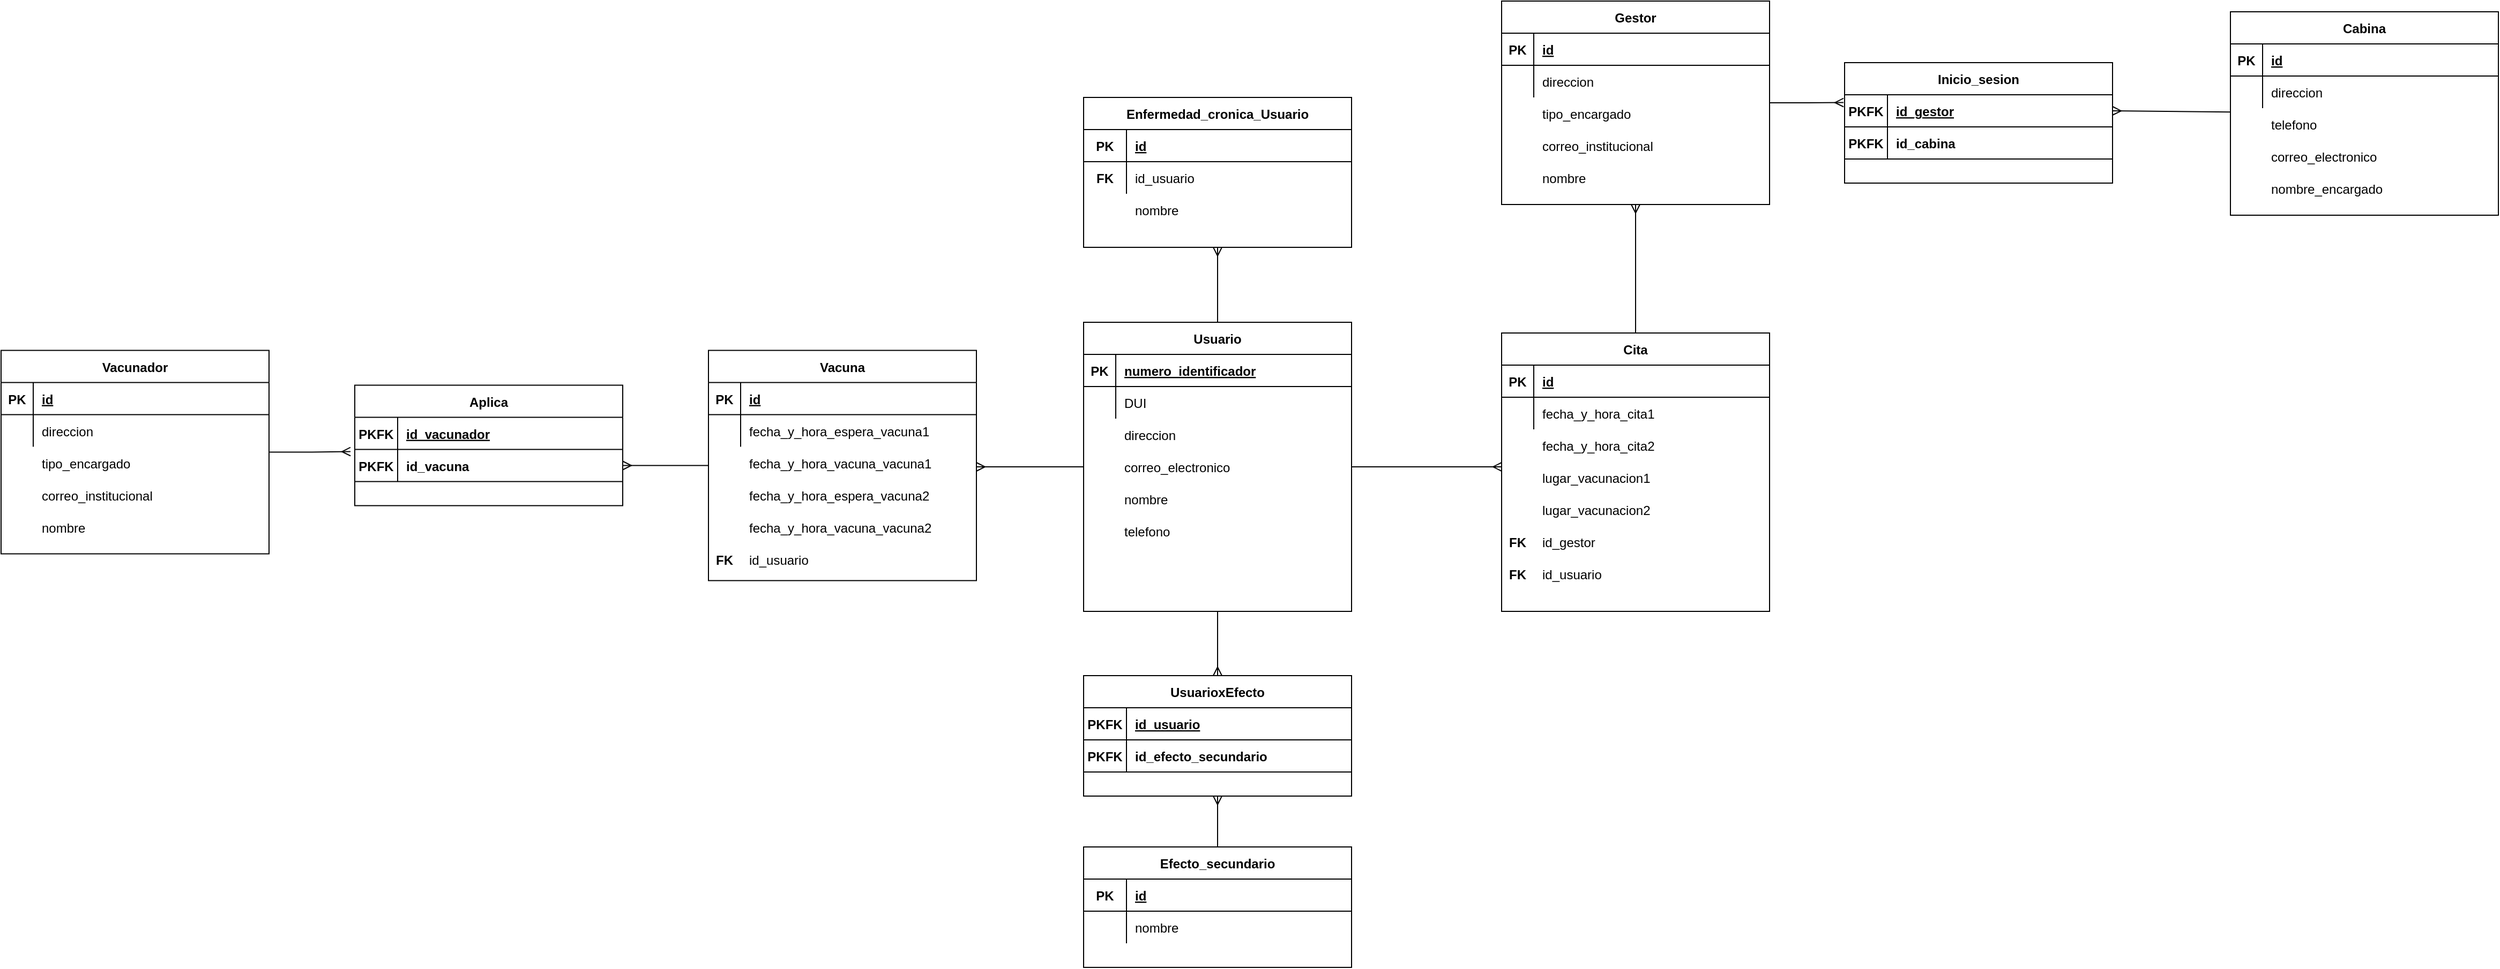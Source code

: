 <mxfile version="14.8.0" type="device"><diagram id="R2lEEEUBdFMjLlhIrx00" name="Page-1"><mxGraphModel dx="3122" dy="1866" grid="1" gridSize="10" guides="1" tooltips="1" connect="1" arrows="1" fold="1" page="1" pageScale="1" pageWidth="850" pageHeight="1100" math="0" shadow="0" extFonts="Permanent Marker^https://fonts.googleapis.com/css?family=Permanent+Marker"><root><mxCell id="0"/><mxCell id="1" parent="0"/><mxCell id="MA9Mu7SeojF8FFZjtJZD-80" style="edgeStyle=orthogonalEdgeStyle;rounded=0;orthogonalLoop=1;jettySize=auto;html=1;endArrow=ERmany;endFill=0;entryX=-0.004;entryY=0.242;entryDx=0;entryDy=0;entryPerimeter=0;" parent="1" source="C-vyLk0tnHw3VtMMgP7b-23" target="MA9Mu7SeojF8FFZjtJZD-70" edge="1"><mxGeometry relative="1" as="geometry"><mxPoint x="350" y="-15" as="targetPoint"/></mxGeometry></mxCell><mxCell id="C-vyLk0tnHw3VtMMgP7b-23" value="Gestor" style="shape=table;startSize=30;container=1;collapsible=1;childLayout=tableLayout;fixedRows=1;rowLines=0;fontStyle=1;align=center;resizeLast=1;" parent="1" vertex="1"><mxGeometry x="30" y="-110" width="250" height="190" as="geometry"/></mxCell><mxCell id="C-vyLk0tnHw3VtMMgP7b-24" value="" style="shape=partialRectangle;collapsible=0;dropTarget=0;pointerEvents=0;fillColor=none;points=[[0,0.5],[1,0.5]];portConstraint=eastwest;top=0;left=0;right=0;bottom=1;" parent="C-vyLk0tnHw3VtMMgP7b-23" vertex="1"><mxGeometry y="30" width="250" height="30" as="geometry"/></mxCell><mxCell id="C-vyLk0tnHw3VtMMgP7b-25" value="PK" style="shape=partialRectangle;overflow=hidden;connectable=0;fillColor=none;top=0;left=0;bottom=0;right=0;fontStyle=1;" parent="C-vyLk0tnHw3VtMMgP7b-24" vertex="1"><mxGeometry width="30" height="30" as="geometry"/></mxCell><mxCell id="C-vyLk0tnHw3VtMMgP7b-26" value="id" style="shape=partialRectangle;overflow=hidden;connectable=0;fillColor=none;top=0;left=0;bottom=0;right=0;align=left;spacingLeft=6;fontStyle=5;" parent="C-vyLk0tnHw3VtMMgP7b-24" vertex="1"><mxGeometry x="30" width="220" height="30" as="geometry"/></mxCell><mxCell id="C-vyLk0tnHw3VtMMgP7b-27" value="" style="shape=partialRectangle;collapsible=0;dropTarget=0;pointerEvents=0;fillColor=none;points=[[0,0.5],[1,0.5]];portConstraint=eastwest;top=0;left=0;right=0;bottom=0;" parent="C-vyLk0tnHw3VtMMgP7b-23" vertex="1"><mxGeometry y="60" width="250" height="30" as="geometry"/></mxCell><mxCell id="C-vyLk0tnHw3VtMMgP7b-28" value="" style="shape=partialRectangle;overflow=hidden;connectable=0;fillColor=none;top=0;left=0;bottom=0;right=0;" parent="C-vyLk0tnHw3VtMMgP7b-27" vertex="1"><mxGeometry width="30" height="30" as="geometry"/></mxCell><mxCell id="C-vyLk0tnHw3VtMMgP7b-29" value="direccion" style="shape=partialRectangle;overflow=hidden;connectable=0;fillColor=none;top=0;left=0;bottom=0;right=0;align=left;spacingLeft=6;" parent="C-vyLk0tnHw3VtMMgP7b-27" vertex="1"><mxGeometry x="30" width="220" height="30" as="geometry"/></mxCell><mxCell id="a09OMMPC70132mkgU2HK-1" value="tipo_encargado" style="shape=partialRectangle;overflow=hidden;connectable=0;fillColor=none;top=0;left=0;bottom=0;right=0;align=left;spacingLeft=6;" parent="1" vertex="1"><mxGeometry x="60" y="-20" width="220" height="30" as="geometry"/></mxCell><mxCell id="a09OMMPC70132mkgU2HK-2" value="correo_institucional" style="shape=partialRectangle;overflow=hidden;connectable=0;fillColor=none;top=0;left=0;bottom=0;right=0;align=left;spacingLeft=6;" parent="1" vertex="1"><mxGeometry x="60" y="10" width="220" height="30" as="geometry"/></mxCell><mxCell id="a09OMMPC70132mkgU2HK-3" value="nombre" style="shape=partialRectangle;overflow=hidden;connectable=0;fillColor=none;top=0;left=0;bottom=0;right=0;align=left;spacingLeft=6;" parent="1" vertex="1"><mxGeometry x="60" y="40" width="220" height="30" as="geometry"/></mxCell><mxCell id="MA9Mu7SeojF8FFZjtJZD-82" style="rounded=0;orthogonalLoop=1;jettySize=auto;html=1;entryX=1;entryY=0.5;entryDx=0;entryDy=0;endArrow=ERmany;endFill=0;" parent="1" source="a09OMMPC70132mkgU2HK-4" target="MA9Mu7SeojF8FFZjtJZD-70" edge="1"><mxGeometry relative="1" as="geometry"/></mxCell><mxCell id="a09OMMPC70132mkgU2HK-4" value="Cabina" style="shape=table;startSize=30;container=1;collapsible=1;childLayout=tableLayout;fixedRows=1;rowLines=0;fontStyle=1;align=center;resizeLast=1;" parent="1" vertex="1"><mxGeometry x="710" y="-100" width="250" height="190" as="geometry"/></mxCell><mxCell id="a09OMMPC70132mkgU2HK-5" value="" style="shape=partialRectangle;collapsible=0;dropTarget=0;pointerEvents=0;fillColor=none;points=[[0,0.5],[1,0.5]];portConstraint=eastwest;top=0;left=0;right=0;bottom=1;" parent="a09OMMPC70132mkgU2HK-4" vertex="1"><mxGeometry y="30" width="250" height="30" as="geometry"/></mxCell><mxCell id="a09OMMPC70132mkgU2HK-6" value="PK" style="shape=partialRectangle;overflow=hidden;connectable=0;fillColor=none;top=0;left=0;bottom=0;right=0;fontStyle=1;" parent="a09OMMPC70132mkgU2HK-5" vertex="1"><mxGeometry width="30" height="30" as="geometry"/></mxCell><mxCell id="a09OMMPC70132mkgU2HK-7" value="id" style="shape=partialRectangle;overflow=hidden;connectable=0;fillColor=none;top=0;left=0;bottom=0;right=0;align=left;spacingLeft=6;fontStyle=5;" parent="a09OMMPC70132mkgU2HK-5" vertex="1"><mxGeometry x="30" width="220" height="30" as="geometry"/></mxCell><mxCell id="a09OMMPC70132mkgU2HK-8" value="" style="shape=partialRectangle;collapsible=0;dropTarget=0;pointerEvents=0;fillColor=none;points=[[0,0.5],[1,0.5]];portConstraint=eastwest;top=0;left=0;right=0;bottom=0;" parent="a09OMMPC70132mkgU2HK-4" vertex="1"><mxGeometry y="60" width="250" height="30" as="geometry"/></mxCell><mxCell id="a09OMMPC70132mkgU2HK-9" value="" style="shape=partialRectangle;overflow=hidden;connectable=0;fillColor=none;top=0;left=0;bottom=0;right=0;" parent="a09OMMPC70132mkgU2HK-8" vertex="1"><mxGeometry width="30" height="30" as="geometry"/></mxCell><mxCell id="a09OMMPC70132mkgU2HK-10" value="direccion" style="shape=partialRectangle;overflow=hidden;connectable=0;fillColor=none;top=0;left=0;bottom=0;right=0;align=left;spacingLeft=6;" parent="a09OMMPC70132mkgU2HK-8" vertex="1"><mxGeometry x="30" width="220" height="30" as="geometry"/></mxCell><mxCell id="a09OMMPC70132mkgU2HK-11" value="telefono" style="shape=partialRectangle;overflow=hidden;connectable=0;fillColor=none;top=0;left=0;bottom=0;right=0;align=left;spacingLeft=6;" parent="1" vertex="1"><mxGeometry x="740" y="-10" width="220" height="30" as="geometry"/></mxCell><mxCell id="a09OMMPC70132mkgU2HK-12" value="correo_electronico" style="shape=partialRectangle;overflow=hidden;connectable=0;fillColor=none;top=0;left=0;bottom=0;right=0;align=left;spacingLeft=6;" parent="1" vertex="1"><mxGeometry x="740" y="20" width="220" height="30" as="geometry"/></mxCell><mxCell id="a09OMMPC70132mkgU2HK-13" value="nombre_encargado" style="shape=partialRectangle;overflow=hidden;connectable=0;fillColor=none;top=0;left=0;bottom=0;right=0;align=left;spacingLeft=6;" parent="1" vertex="1"><mxGeometry x="740" y="50" width="220" height="30" as="geometry"/></mxCell><mxCell id="MA9Mu7SeojF8FFZjtJZD-14" style="edgeStyle=orthogonalEdgeStyle;rounded=0;orthogonalLoop=1;jettySize=auto;html=1;entryX=0.5;entryY=1;entryDx=0;entryDy=0;endArrow=ERmany;endFill=0;" parent="1" source="a09OMMPC70132mkgU2HK-25" target="C-vyLk0tnHw3VtMMgP7b-23" edge="1"><mxGeometry relative="1" as="geometry"/></mxCell><mxCell id="a09OMMPC70132mkgU2HK-25" value="Cita" style="shape=table;startSize=30;container=1;collapsible=1;childLayout=tableLayout;fixedRows=1;rowLines=0;fontStyle=1;align=center;resizeLast=1;" parent="1" vertex="1"><mxGeometry x="30" y="200" width="250" height="260" as="geometry"/></mxCell><mxCell id="a09OMMPC70132mkgU2HK-26" value="" style="shape=partialRectangle;collapsible=0;dropTarget=0;pointerEvents=0;fillColor=none;points=[[0,0.5],[1,0.5]];portConstraint=eastwest;top=0;left=0;right=0;bottom=1;" parent="a09OMMPC70132mkgU2HK-25" vertex="1"><mxGeometry y="30" width="250" height="30" as="geometry"/></mxCell><mxCell id="a09OMMPC70132mkgU2HK-27" value="PK" style="shape=partialRectangle;overflow=hidden;connectable=0;fillColor=none;top=0;left=0;bottom=0;right=0;fontStyle=1;" parent="a09OMMPC70132mkgU2HK-26" vertex="1"><mxGeometry width="30" height="30" as="geometry"/></mxCell><mxCell id="a09OMMPC70132mkgU2HK-28" value="id" style="shape=partialRectangle;overflow=hidden;connectable=0;fillColor=none;top=0;left=0;bottom=0;right=0;align=left;spacingLeft=6;fontStyle=5;" parent="a09OMMPC70132mkgU2HK-26" vertex="1"><mxGeometry x="30" width="220" height="30" as="geometry"/></mxCell><mxCell id="a09OMMPC70132mkgU2HK-29" value="" style="shape=partialRectangle;collapsible=0;dropTarget=0;pointerEvents=0;fillColor=none;points=[[0,0.5],[1,0.5]];portConstraint=eastwest;top=0;left=0;right=0;bottom=0;" parent="a09OMMPC70132mkgU2HK-25" vertex="1"><mxGeometry y="60" width="250" height="30" as="geometry"/></mxCell><mxCell id="a09OMMPC70132mkgU2HK-30" value="" style="shape=partialRectangle;overflow=hidden;connectable=0;fillColor=none;top=0;left=0;bottom=0;right=0;" parent="a09OMMPC70132mkgU2HK-29" vertex="1"><mxGeometry width="30" height="30" as="geometry"/></mxCell><mxCell id="a09OMMPC70132mkgU2HK-31" value="fecha_y_hora_cita1" style="shape=partialRectangle;overflow=hidden;connectable=0;fillColor=none;top=0;left=0;bottom=0;right=0;align=left;spacingLeft=6;" parent="a09OMMPC70132mkgU2HK-29" vertex="1"><mxGeometry x="30" width="220" height="30" as="geometry"/></mxCell><mxCell id="a09OMMPC70132mkgU2HK-33" value="lugar_vacunacion1" style="shape=partialRectangle;overflow=hidden;connectable=0;fillColor=none;top=0;left=0;bottom=0;right=0;align=left;spacingLeft=6;" parent="1" vertex="1"><mxGeometry x="60" y="320" width="220" height="30" as="geometry"/></mxCell><mxCell id="MA9Mu7SeojF8FFZjtJZD-16" style="edgeStyle=orthogonalEdgeStyle;rounded=0;orthogonalLoop=1;jettySize=auto;html=1;endArrow=ERmany;endFill=0;" parent="1" source="a09OMMPC70132mkgU2HK-72" edge="1"><mxGeometry relative="1" as="geometry"><mxPoint x="30" y="325" as="targetPoint"/></mxGeometry></mxCell><mxCell id="MA9Mu7SeojF8FFZjtJZD-22" style="edgeStyle=orthogonalEdgeStyle;rounded=0;orthogonalLoop=1;jettySize=auto;html=1;endArrow=ERmany;endFill=0;" parent="1" source="a09OMMPC70132mkgU2HK-72" edge="1"><mxGeometry relative="1" as="geometry"><mxPoint x="-460" y="325" as="targetPoint"/></mxGeometry></mxCell><mxCell id="MA9Mu7SeojF8FFZjtJZD-67" style="edgeStyle=orthogonalEdgeStyle;rounded=0;orthogonalLoop=1;jettySize=auto;html=1;endArrow=ERmany;endFill=0;" parent="1" source="a09OMMPC70132mkgU2HK-72" target="MA9Mu7SeojF8FFZjtJZD-58" edge="1"><mxGeometry relative="1" as="geometry"/></mxCell><mxCell id="BSdgqi6VflAfkb0bCD_H-12" style="edgeStyle=orthogonalEdgeStyle;rounded=0;orthogonalLoop=1;jettySize=auto;html=1;entryX=0.5;entryY=1;entryDx=0;entryDy=0;endArrow=ERmany;endFill=0;" edge="1" parent="1" source="a09OMMPC70132mkgU2HK-72" target="BSdgqi6VflAfkb0bCD_H-1"><mxGeometry relative="1" as="geometry"/></mxCell><mxCell id="a09OMMPC70132mkgU2HK-72" value="Usuario" style="shape=table;startSize=30;container=1;collapsible=1;childLayout=tableLayout;fixedRows=1;rowLines=0;fontStyle=1;align=center;resizeLast=1;" parent="1" vertex="1"><mxGeometry x="-360" y="190" width="250" height="270" as="geometry"/></mxCell><mxCell id="a09OMMPC70132mkgU2HK-73" value="" style="shape=partialRectangle;collapsible=0;dropTarget=0;pointerEvents=0;fillColor=none;points=[[0,0.5],[1,0.5]];portConstraint=eastwest;top=0;left=0;right=0;bottom=1;" parent="a09OMMPC70132mkgU2HK-72" vertex="1"><mxGeometry y="30" width="250" height="30" as="geometry"/></mxCell><mxCell id="a09OMMPC70132mkgU2HK-74" value="PK" style="shape=partialRectangle;overflow=hidden;connectable=0;fillColor=none;top=0;left=0;bottom=0;right=0;fontStyle=1;" parent="a09OMMPC70132mkgU2HK-73" vertex="1"><mxGeometry width="30" height="30" as="geometry"/></mxCell><mxCell id="a09OMMPC70132mkgU2HK-75" value="numero_identificador" style="shape=partialRectangle;overflow=hidden;connectable=0;fillColor=none;top=0;left=0;bottom=0;right=0;align=left;spacingLeft=6;fontStyle=5;" parent="a09OMMPC70132mkgU2HK-73" vertex="1"><mxGeometry x="30" width="220" height="30" as="geometry"/></mxCell><mxCell id="a09OMMPC70132mkgU2HK-76" value="" style="shape=partialRectangle;collapsible=0;dropTarget=0;pointerEvents=0;fillColor=none;points=[[0,0.5],[1,0.5]];portConstraint=eastwest;top=0;left=0;right=0;bottom=0;" parent="a09OMMPC70132mkgU2HK-72" vertex="1"><mxGeometry y="60" width="250" height="30" as="geometry"/></mxCell><mxCell id="a09OMMPC70132mkgU2HK-77" value="" style="shape=partialRectangle;overflow=hidden;connectable=0;fillColor=none;top=0;left=0;bottom=0;right=0;" parent="a09OMMPC70132mkgU2HK-76" vertex="1"><mxGeometry width="30" height="30" as="geometry"/></mxCell><mxCell id="a09OMMPC70132mkgU2HK-78" value="DUI" style="shape=partialRectangle;overflow=hidden;connectable=0;fillColor=none;top=0;left=0;bottom=0;right=0;align=left;spacingLeft=6;" parent="a09OMMPC70132mkgU2HK-76" vertex="1"><mxGeometry x="30" width="220" height="30" as="geometry"/></mxCell><mxCell id="a09OMMPC70132mkgU2HK-79" value="direccion" style="shape=partialRectangle;overflow=hidden;connectable=0;fillColor=none;top=0;left=0;bottom=0;right=0;align=left;spacingLeft=6;" parent="1" vertex="1"><mxGeometry x="-330" y="280" width="220" height="30" as="geometry"/></mxCell><mxCell id="a09OMMPC70132mkgU2HK-80" value="correo_electronico" style="shape=partialRectangle;overflow=hidden;connectable=0;fillColor=none;top=0;left=0;bottom=0;right=0;align=left;spacingLeft=6;" parent="1" vertex="1"><mxGeometry x="-330" y="310" width="220" height="30" as="geometry"/></mxCell><mxCell id="a09OMMPC70132mkgU2HK-81" value="nombre" style="shape=partialRectangle;overflow=hidden;connectable=0;fillColor=none;top=0;left=0;bottom=0;right=0;align=left;spacingLeft=6;" parent="1" vertex="1"><mxGeometry x="-330" y="340" width="220" height="30" as="geometry"/></mxCell><mxCell id="a09OMMPC70132mkgU2HK-82" value="telefono" style="shape=partialRectangle;overflow=hidden;connectable=0;fillColor=none;top=0;left=0;bottom=0;right=0;align=left;spacingLeft=6;" parent="1" vertex="1"><mxGeometry x="-330" y="370" width="220" height="30" as="geometry"/></mxCell><mxCell id="MA9Mu7SeojF8FFZjtJZD-38" style="edgeStyle=orthogonalEdgeStyle;rounded=0;orthogonalLoop=1;jettySize=auto;html=1;entryX=1;entryY=0.5;entryDx=0;entryDy=0;endArrow=ERmany;endFill=0;" parent="1" source="a09OMMPC70132mkgU2HK-92" target="MA9Mu7SeojF8FFZjtJZD-33" edge="1"><mxGeometry relative="1" as="geometry"/></mxCell><mxCell id="a09OMMPC70132mkgU2HK-92" value="Vacuna" style="shape=table;startSize=30;container=1;collapsible=1;childLayout=tableLayout;fixedRows=1;rowLines=0;fontStyle=1;align=center;resizeLast=1;" parent="1" vertex="1"><mxGeometry x="-710" y="216.25" width="250" height="215" as="geometry"/></mxCell><mxCell id="a09OMMPC70132mkgU2HK-93" value="" style="shape=partialRectangle;collapsible=0;dropTarget=0;pointerEvents=0;fillColor=none;points=[[0,0.5],[1,0.5]];portConstraint=eastwest;top=0;left=0;right=0;bottom=1;" parent="a09OMMPC70132mkgU2HK-92" vertex="1"><mxGeometry y="30" width="250" height="30" as="geometry"/></mxCell><mxCell id="a09OMMPC70132mkgU2HK-94" value="PK" style="shape=partialRectangle;overflow=hidden;connectable=0;fillColor=none;top=0;left=0;bottom=0;right=0;fontStyle=1;" parent="a09OMMPC70132mkgU2HK-93" vertex="1"><mxGeometry width="30" height="30" as="geometry"/></mxCell><mxCell id="a09OMMPC70132mkgU2HK-95" value="id" style="shape=partialRectangle;overflow=hidden;connectable=0;fillColor=none;top=0;left=0;bottom=0;right=0;align=left;spacingLeft=6;fontStyle=5;" parent="a09OMMPC70132mkgU2HK-93" vertex="1"><mxGeometry x="30" width="220" height="30" as="geometry"/></mxCell><mxCell id="a09OMMPC70132mkgU2HK-96" value="" style="shape=partialRectangle;collapsible=0;dropTarget=0;pointerEvents=0;fillColor=none;points=[[0,0.5],[1,0.5]];portConstraint=eastwest;top=0;left=0;right=0;bottom=0;" parent="a09OMMPC70132mkgU2HK-92" vertex="1"><mxGeometry y="60" width="250" height="30" as="geometry"/></mxCell><mxCell id="a09OMMPC70132mkgU2HK-97" value="" style="shape=partialRectangle;overflow=hidden;connectable=0;fillColor=none;top=0;left=0;bottom=0;right=0;" parent="a09OMMPC70132mkgU2HK-96" vertex="1"><mxGeometry width="30" height="30" as="geometry"/></mxCell><mxCell id="a09OMMPC70132mkgU2HK-98" value="fecha_y_hora_espera_vacuna1" style="shape=partialRectangle;overflow=hidden;connectable=0;fillColor=none;top=0;left=0;bottom=0;right=0;align=left;spacingLeft=6;" parent="a09OMMPC70132mkgU2HK-96" vertex="1"><mxGeometry x="30" width="220" height="30" as="geometry"/></mxCell><mxCell id="a09OMMPC70132mkgU2HK-100" value="fecha_y_hora_vacuna_vacuna1" style="shape=partialRectangle;overflow=hidden;connectable=0;fillColor=none;top=0;left=0;bottom=0;right=0;align=left;spacingLeft=6;" parent="1" vertex="1"><mxGeometry x="-680" y="306.25" width="220" height="30" as="geometry"/></mxCell><mxCell id="MA9Mu7SeojF8FFZjtJZD-37" style="edgeStyle=orthogonalEdgeStyle;rounded=0;orthogonalLoop=1;jettySize=auto;html=1;entryX=-0.016;entryY=1.067;entryDx=0;entryDy=0;entryPerimeter=0;endArrow=ERmany;endFill=0;" parent="1" source="a09OMMPC70132mkgU2HK-101" target="MA9Mu7SeojF8FFZjtJZD-24" edge="1"><mxGeometry relative="1" as="geometry"/></mxCell><mxCell id="a09OMMPC70132mkgU2HK-101" value="Vacunador" style="shape=table;startSize=30;container=1;collapsible=1;childLayout=tableLayout;fixedRows=1;rowLines=0;fontStyle=1;align=center;resizeLast=1;" parent="1" vertex="1"><mxGeometry x="-1370" y="216.25" width="250" height="190" as="geometry"/></mxCell><mxCell id="a09OMMPC70132mkgU2HK-102" value="" style="shape=partialRectangle;collapsible=0;dropTarget=0;pointerEvents=0;fillColor=none;points=[[0,0.5],[1,0.5]];portConstraint=eastwest;top=0;left=0;right=0;bottom=1;" parent="a09OMMPC70132mkgU2HK-101" vertex="1"><mxGeometry y="30" width="250" height="30" as="geometry"/></mxCell><mxCell id="a09OMMPC70132mkgU2HK-103" value="PK" style="shape=partialRectangle;overflow=hidden;connectable=0;fillColor=none;top=0;left=0;bottom=0;right=0;fontStyle=1;" parent="a09OMMPC70132mkgU2HK-102" vertex="1"><mxGeometry width="30" height="30" as="geometry"/></mxCell><mxCell id="a09OMMPC70132mkgU2HK-104" value="id" style="shape=partialRectangle;overflow=hidden;connectable=0;fillColor=none;top=0;left=0;bottom=0;right=0;align=left;spacingLeft=6;fontStyle=5;" parent="a09OMMPC70132mkgU2HK-102" vertex="1"><mxGeometry x="30" width="220" height="30" as="geometry"/></mxCell><mxCell id="a09OMMPC70132mkgU2HK-105" value="" style="shape=partialRectangle;collapsible=0;dropTarget=0;pointerEvents=0;fillColor=none;points=[[0,0.5],[1,0.5]];portConstraint=eastwest;top=0;left=0;right=0;bottom=0;" parent="a09OMMPC70132mkgU2HK-101" vertex="1"><mxGeometry y="60" width="250" height="30" as="geometry"/></mxCell><mxCell id="a09OMMPC70132mkgU2HK-106" value="" style="shape=partialRectangle;overflow=hidden;connectable=0;fillColor=none;top=0;left=0;bottom=0;right=0;" parent="a09OMMPC70132mkgU2HK-105" vertex="1"><mxGeometry width="30" height="30" as="geometry"/></mxCell><mxCell id="a09OMMPC70132mkgU2HK-107" value="direccion" style="shape=partialRectangle;overflow=hidden;connectable=0;fillColor=none;top=0;left=0;bottom=0;right=0;align=left;spacingLeft=6;" parent="a09OMMPC70132mkgU2HK-105" vertex="1"><mxGeometry x="30" width="220" height="30" as="geometry"/></mxCell><mxCell id="a09OMMPC70132mkgU2HK-108" value="tipo_encargado" style="shape=partialRectangle;overflow=hidden;connectable=0;fillColor=none;top=0;left=0;bottom=0;right=0;align=left;spacingLeft=6;" parent="1" vertex="1"><mxGeometry x="-1340" y="306.25" width="220" height="30" as="geometry"/></mxCell><mxCell id="a09OMMPC70132mkgU2HK-109" value="correo_institucional" style="shape=partialRectangle;overflow=hidden;connectable=0;fillColor=none;top=0;left=0;bottom=0;right=0;align=left;spacingLeft=6;" parent="1" vertex="1"><mxGeometry x="-1340" y="336.25" width="220" height="30" as="geometry"/></mxCell><mxCell id="a09OMMPC70132mkgU2HK-110" value="nombre" style="shape=partialRectangle;overflow=hidden;connectable=0;fillColor=none;top=0;left=0;bottom=0;right=0;align=left;spacingLeft=6;" parent="1" vertex="1"><mxGeometry x="-1340" y="366.25" width="220" height="30" as="geometry"/></mxCell><mxCell id="a09OMMPC70132mkgU2HK-152" value="FK" style="shape=partialRectangle;overflow=hidden;connectable=0;fillColor=none;top=0;left=0;bottom=0;right=0;fontStyle=1;" parent="1" vertex="1"><mxGeometry x="30" y="380" width="30" height="30" as="geometry"/></mxCell><mxCell id="MA9Mu7SeojF8FFZjtJZD-11" value="fecha_y_hora_cita2" style="shape=partialRectangle;overflow=hidden;connectable=0;fillColor=none;top=0;left=0;bottom=0;right=0;align=left;spacingLeft=6;" parent="1" vertex="1"><mxGeometry x="60" y="290" width="220" height="30" as="geometry"/></mxCell><mxCell id="MA9Mu7SeojF8FFZjtJZD-12" value="lugar_vacunacion2" style="shape=partialRectangle;overflow=hidden;connectable=0;fillColor=none;top=0;left=0;bottom=0;right=0;align=left;spacingLeft=6;" parent="1" vertex="1"><mxGeometry x="60" y="350" width="220" height="30" as="geometry"/></mxCell><mxCell id="MA9Mu7SeojF8FFZjtJZD-13" value="id_gestor" style="shape=partialRectangle;overflow=hidden;connectable=0;fillColor=none;top=0;left=0;bottom=0;right=0;align=left;spacingLeft=6;" parent="1" vertex="1"><mxGeometry x="60" y="380" width="220" height="30" as="geometry"/></mxCell><mxCell id="MA9Mu7SeojF8FFZjtJZD-15" value="id_usuario" style="shape=partialRectangle;overflow=hidden;connectable=0;fillColor=none;top=0;left=0;bottom=0;right=0;align=left;spacingLeft=6;" parent="1" vertex="1"><mxGeometry x="60" y="410" width="220" height="30" as="geometry"/></mxCell><mxCell id="MA9Mu7SeojF8FFZjtJZD-17" value="fecha_y_hora_espera_vacuna2" style="shape=partialRectangle;overflow=hidden;connectable=0;fillColor=none;top=0;left=0;bottom=0;right=0;align=left;spacingLeft=6;" parent="1" vertex="1"><mxGeometry x="-680" y="336.25" width="220" height="30" as="geometry"/></mxCell><mxCell id="MA9Mu7SeojF8FFZjtJZD-18" value="fecha_y_hora_vacuna_vacuna2" style="shape=partialRectangle;overflow=hidden;connectable=0;fillColor=none;top=0;left=0;bottom=0;right=0;align=left;spacingLeft=6;" parent="1" vertex="1"><mxGeometry x="-680" y="366.25" width="220" height="30" as="geometry"/></mxCell><mxCell id="MA9Mu7SeojF8FFZjtJZD-19" value="FK" style="shape=partialRectangle;overflow=hidden;connectable=0;fillColor=none;top=0;left=0;bottom=0;right=0;fontStyle=1;" parent="1" vertex="1"><mxGeometry x="30" y="410" width="30" height="30" as="geometry"/></mxCell><mxCell id="MA9Mu7SeojF8FFZjtJZD-20" value="id_usuario" style="shape=partialRectangle;overflow=hidden;connectable=0;fillColor=none;top=0;left=0;bottom=0;right=0;align=left;spacingLeft=6;" parent="1" vertex="1"><mxGeometry x="-680" y="396.25" width="220" height="30" as="geometry"/></mxCell><mxCell id="MA9Mu7SeojF8FFZjtJZD-21" value="FK" style="shape=partialRectangle;overflow=hidden;connectable=0;fillColor=none;top=0;left=0;bottom=0;right=0;fontStyle=1;" parent="1" vertex="1"><mxGeometry x="-710" y="396.25" width="30" height="30" as="geometry"/></mxCell><mxCell id="MA9Mu7SeojF8FFZjtJZD-23" value="Aplica" style="shape=table;startSize=30;container=1;collapsible=1;childLayout=tableLayout;fixedRows=1;rowLines=0;fontStyle=1;align=center;resizeLast=1;" parent="1" vertex="1"><mxGeometry x="-1040" y="248.75" width="250" height="112.5" as="geometry"/></mxCell><mxCell id="MA9Mu7SeojF8FFZjtJZD-24" value="" style="shape=partialRectangle;collapsible=0;dropTarget=0;pointerEvents=0;fillColor=none;points=[[0,0.5],[1,0.5]];portConstraint=eastwest;top=0;left=0;right=0;bottom=1;" parent="MA9Mu7SeojF8FFZjtJZD-23" vertex="1"><mxGeometry y="30" width="250" height="30" as="geometry"/></mxCell><mxCell id="MA9Mu7SeojF8FFZjtJZD-25" value="PKFK" style="shape=partialRectangle;overflow=hidden;connectable=0;fillColor=none;top=0;left=0;bottom=0;right=0;fontStyle=1;" parent="MA9Mu7SeojF8FFZjtJZD-24" vertex="1"><mxGeometry width="40" height="30" as="geometry"/></mxCell><mxCell id="MA9Mu7SeojF8FFZjtJZD-26" value="id_vacunador" style="shape=partialRectangle;overflow=hidden;connectable=0;fillColor=none;top=0;left=0;bottom=0;right=0;align=left;spacingLeft=6;fontStyle=5;" parent="MA9Mu7SeojF8FFZjtJZD-24" vertex="1"><mxGeometry x="40" width="210" height="30" as="geometry"/></mxCell><mxCell id="MA9Mu7SeojF8FFZjtJZD-27" value="" style="shape=partialRectangle;collapsible=0;dropTarget=0;pointerEvents=0;fillColor=none;points=[[0,0.5],[1,0.5]];portConstraint=eastwest;top=0;left=0;right=0;bottom=0;" parent="MA9Mu7SeojF8FFZjtJZD-23" vertex="1"><mxGeometry y="60" width="250" height="30" as="geometry"/></mxCell><mxCell id="MA9Mu7SeojF8FFZjtJZD-28" value="" style="shape=partialRectangle;overflow=hidden;connectable=0;fillColor=none;top=0;left=0;bottom=0;right=0;" parent="MA9Mu7SeojF8FFZjtJZD-27" vertex="1"><mxGeometry width="40" height="30" as="geometry"/></mxCell><mxCell id="MA9Mu7SeojF8FFZjtJZD-29" value="id_vacuna" style="shape=partialRectangle;overflow=hidden;connectable=0;fillColor=none;top=0;left=0;bottom=0;right=0;align=left;spacingLeft=6;fontStyle=1" parent="MA9Mu7SeojF8FFZjtJZD-27" vertex="1"><mxGeometry x="40" width="210" height="30" as="geometry"/></mxCell><mxCell id="MA9Mu7SeojF8FFZjtJZD-33" value="" style="shape=partialRectangle;collapsible=0;dropTarget=0;pointerEvents=0;fillColor=none;points=[[0,0.5],[1,0.5]];portConstraint=eastwest;top=0;left=0;right=0;bottom=1;" parent="1" vertex="1"><mxGeometry x="-1040" y="308.75" width="250" height="30" as="geometry"/></mxCell><mxCell id="MA9Mu7SeojF8FFZjtJZD-34" value="PKFK" style="shape=partialRectangle;overflow=hidden;connectable=0;fillColor=none;top=0;left=0;bottom=0;right=0;fontStyle=1;" parent="MA9Mu7SeojF8FFZjtJZD-33" vertex="1"><mxGeometry width="40" height="30" as="geometry"/></mxCell><mxCell id="MA9Mu7SeojF8FFZjtJZD-68" style="edgeStyle=orthogonalEdgeStyle;rounded=0;orthogonalLoop=1;jettySize=auto;html=1;entryX=0.5;entryY=1;entryDx=0;entryDy=0;endArrow=ERmany;endFill=0;" parent="1" source="MA9Mu7SeojF8FFZjtJZD-48" target="MA9Mu7SeojF8FFZjtJZD-58" edge="1"><mxGeometry relative="1" as="geometry"/></mxCell><mxCell id="MA9Mu7SeojF8FFZjtJZD-48" value="Efecto_secundario" style="shape=table;startSize=30;container=1;collapsible=1;childLayout=tableLayout;fixedRows=1;rowLines=0;fontStyle=1;align=center;resizeLast=1;" parent="1" vertex="1"><mxGeometry x="-360" y="680" width="250" height="112.5" as="geometry"/></mxCell><mxCell id="MA9Mu7SeojF8FFZjtJZD-49" value="" style="shape=partialRectangle;collapsible=0;dropTarget=0;pointerEvents=0;fillColor=none;points=[[0,0.5],[1,0.5]];portConstraint=eastwest;top=0;left=0;right=0;bottom=1;" parent="MA9Mu7SeojF8FFZjtJZD-48" vertex="1"><mxGeometry y="30" width="250" height="30" as="geometry"/></mxCell><mxCell id="MA9Mu7SeojF8FFZjtJZD-50" value="PK" style="shape=partialRectangle;overflow=hidden;connectable=0;fillColor=none;top=0;left=0;bottom=0;right=0;fontStyle=1;" parent="MA9Mu7SeojF8FFZjtJZD-49" vertex="1"><mxGeometry width="40" height="30" as="geometry"/></mxCell><mxCell id="MA9Mu7SeojF8FFZjtJZD-51" value="id" style="shape=partialRectangle;overflow=hidden;connectable=0;fillColor=none;top=0;left=0;bottom=0;right=0;align=left;spacingLeft=6;fontStyle=5;" parent="MA9Mu7SeojF8FFZjtJZD-49" vertex="1"><mxGeometry x="40" width="210" height="30" as="geometry"/></mxCell><mxCell id="MA9Mu7SeojF8FFZjtJZD-52" value="" style="shape=partialRectangle;collapsible=0;dropTarget=0;pointerEvents=0;fillColor=none;points=[[0,0.5],[1,0.5]];portConstraint=eastwest;top=0;left=0;right=0;bottom=0;" parent="MA9Mu7SeojF8FFZjtJZD-48" vertex="1"><mxGeometry y="60" width="250" height="30" as="geometry"/></mxCell><mxCell id="MA9Mu7SeojF8FFZjtJZD-53" value="" style="shape=partialRectangle;overflow=hidden;connectable=0;fillColor=none;top=0;left=0;bottom=0;right=0;" parent="MA9Mu7SeojF8FFZjtJZD-52" vertex="1"><mxGeometry width="40" height="30" as="geometry"/></mxCell><mxCell id="MA9Mu7SeojF8FFZjtJZD-54" value="nombre" style="shape=partialRectangle;overflow=hidden;connectable=0;fillColor=none;top=0;left=0;bottom=0;right=0;align=left;spacingLeft=6;" parent="MA9Mu7SeojF8FFZjtJZD-52" vertex="1"><mxGeometry x="40" width="210" height="30" as="geometry"/></mxCell><mxCell id="MA9Mu7SeojF8FFZjtJZD-58" value="UsuarioxEfecto" style="shape=table;startSize=30;container=1;collapsible=1;childLayout=tableLayout;fixedRows=1;rowLines=0;fontStyle=1;align=center;resizeLast=1;" parent="1" vertex="1"><mxGeometry x="-360" y="520" width="250" height="112.5" as="geometry"/></mxCell><mxCell id="MA9Mu7SeojF8FFZjtJZD-59" value="" style="shape=partialRectangle;collapsible=0;dropTarget=0;pointerEvents=0;fillColor=none;points=[[0,0.5],[1,0.5]];portConstraint=eastwest;top=0;left=0;right=0;bottom=1;" parent="MA9Mu7SeojF8FFZjtJZD-58" vertex="1"><mxGeometry y="30" width="250" height="30" as="geometry"/></mxCell><mxCell id="MA9Mu7SeojF8FFZjtJZD-60" value="PKFK" style="shape=partialRectangle;overflow=hidden;connectable=0;fillColor=none;top=0;left=0;bottom=0;right=0;fontStyle=1;" parent="MA9Mu7SeojF8FFZjtJZD-59" vertex="1"><mxGeometry width="40" height="30" as="geometry"/></mxCell><mxCell id="MA9Mu7SeojF8FFZjtJZD-61" value="id_usuario" style="shape=partialRectangle;overflow=hidden;connectable=0;fillColor=none;top=0;left=0;bottom=0;right=0;align=left;spacingLeft=6;fontStyle=5;" parent="MA9Mu7SeojF8FFZjtJZD-59" vertex="1"><mxGeometry x="40" width="210" height="30" as="geometry"/></mxCell><mxCell id="MA9Mu7SeojF8FFZjtJZD-62" value="" style="shape=partialRectangle;collapsible=0;dropTarget=0;pointerEvents=0;fillColor=none;points=[[0,0.5],[1,0.5]];portConstraint=eastwest;top=0;left=0;right=0;bottom=0;" parent="MA9Mu7SeojF8FFZjtJZD-58" vertex="1"><mxGeometry y="60" width="250" height="30" as="geometry"/></mxCell><mxCell id="MA9Mu7SeojF8FFZjtJZD-63" value="" style="shape=partialRectangle;overflow=hidden;connectable=0;fillColor=none;top=0;left=0;bottom=0;right=0;" parent="MA9Mu7SeojF8FFZjtJZD-62" vertex="1"><mxGeometry width="40" height="30" as="geometry"/></mxCell><mxCell id="MA9Mu7SeojF8FFZjtJZD-64" value="id_efecto_secundario" style="shape=partialRectangle;overflow=hidden;connectable=0;fillColor=none;top=0;left=0;bottom=0;right=0;align=left;spacingLeft=6;fontStyle=1" parent="MA9Mu7SeojF8FFZjtJZD-62" vertex="1"><mxGeometry x="40" width="210" height="30" as="geometry"/></mxCell><mxCell id="MA9Mu7SeojF8FFZjtJZD-65" value="" style="shape=partialRectangle;collapsible=0;dropTarget=0;pointerEvents=0;fillColor=none;points=[[0,0.5],[1,0.5]];portConstraint=eastwest;top=0;left=0;right=0;bottom=1;" parent="1" vertex="1"><mxGeometry x="-360" y="580" width="250" height="30" as="geometry"/></mxCell><mxCell id="MA9Mu7SeojF8FFZjtJZD-66" value="PKFK" style="shape=partialRectangle;overflow=hidden;connectable=0;fillColor=none;top=0;left=0;bottom=0;right=0;fontStyle=1;" parent="MA9Mu7SeojF8FFZjtJZD-65" vertex="1"><mxGeometry width="40" height="30" as="geometry"/></mxCell><mxCell id="MA9Mu7SeojF8FFZjtJZD-69" value="Inicio_sesion" style="shape=table;startSize=30;container=1;collapsible=1;childLayout=tableLayout;fixedRows=1;rowLines=0;fontStyle=1;align=center;resizeLast=1;" parent="1" vertex="1"><mxGeometry x="350" y="-52.5" width="250" height="112.5" as="geometry"/></mxCell><mxCell id="MA9Mu7SeojF8FFZjtJZD-70" value="" style="shape=partialRectangle;collapsible=0;dropTarget=0;pointerEvents=0;fillColor=none;points=[[0,0.5],[1,0.5]];portConstraint=eastwest;top=0;left=0;right=0;bottom=1;" parent="MA9Mu7SeojF8FFZjtJZD-69" vertex="1"><mxGeometry y="30" width="250" height="30" as="geometry"/></mxCell><mxCell id="MA9Mu7SeojF8FFZjtJZD-71" value="PKFK" style="shape=partialRectangle;overflow=hidden;connectable=0;fillColor=none;top=0;left=0;bottom=0;right=0;fontStyle=1;" parent="MA9Mu7SeojF8FFZjtJZD-70" vertex="1"><mxGeometry width="40" height="30" as="geometry"/></mxCell><mxCell id="MA9Mu7SeojF8FFZjtJZD-72" value="id_gestor" style="shape=partialRectangle;overflow=hidden;connectable=0;fillColor=none;top=0;left=0;bottom=0;right=0;align=left;spacingLeft=6;fontStyle=5;" parent="MA9Mu7SeojF8FFZjtJZD-70" vertex="1"><mxGeometry x="40" width="210" height="30" as="geometry"/></mxCell><mxCell id="MA9Mu7SeojF8FFZjtJZD-73" value="" style="shape=partialRectangle;collapsible=0;dropTarget=0;pointerEvents=0;fillColor=none;points=[[0,0.5],[1,0.5]];portConstraint=eastwest;top=0;left=0;right=0;bottom=0;" parent="MA9Mu7SeojF8FFZjtJZD-69" vertex="1"><mxGeometry y="60" width="250" height="30" as="geometry"/></mxCell><mxCell id="MA9Mu7SeojF8FFZjtJZD-74" value="" style="shape=partialRectangle;overflow=hidden;connectable=0;fillColor=none;top=0;left=0;bottom=0;right=0;" parent="MA9Mu7SeojF8FFZjtJZD-73" vertex="1"><mxGeometry width="40" height="30" as="geometry"/></mxCell><mxCell id="MA9Mu7SeojF8FFZjtJZD-75" value="id_cabina" style="shape=partialRectangle;overflow=hidden;connectable=0;fillColor=none;top=0;left=0;bottom=0;right=0;align=left;spacingLeft=6;fontStyle=1" parent="MA9Mu7SeojF8FFZjtJZD-73" vertex="1"><mxGeometry x="40" width="210" height="30" as="geometry"/></mxCell><mxCell id="MA9Mu7SeojF8FFZjtJZD-76" value="" style="shape=partialRectangle;collapsible=0;dropTarget=0;pointerEvents=0;fillColor=none;points=[[0,0.5],[1,0.5]];portConstraint=eastwest;top=0;left=0;right=0;bottom=1;" parent="1" vertex="1"><mxGeometry x="350" y="7.5" width="250" height="30" as="geometry"/></mxCell><mxCell id="MA9Mu7SeojF8FFZjtJZD-77" value="PKFK" style="shape=partialRectangle;overflow=hidden;connectable=0;fillColor=none;top=0;left=0;bottom=0;right=0;fontStyle=1;" parent="MA9Mu7SeojF8FFZjtJZD-76" vertex="1"><mxGeometry width="40" height="30" as="geometry"/></mxCell><mxCell id="BSdgqi6VflAfkb0bCD_H-1" value="Enfermedad_cronica_Usuario" style="shape=table;startSize=30;container=1;collapsible=1;childLayout=tableLayout;fixedRows=1;rowLines=0;fontStyle=1;align=center;resizeLast=1;" vertex="1" parent="1"><mxGeometry x="-360" y="-20" width="250" height="140" as="geometry"/></mxCell><mxCell id="BSdgqi6VflAfkb0bCD_H-2" value="" style="shape=partialRectangle;collapsible=0;dropTarget=0;pointerEvents=0;fillColor=none;points=[[0,0.5],[1,0.5]];portConstraint=eastwest;top=0;left=0;right=0;bottom=1;" vertex="1" parent="BSdgqi6VflAfkb0bCD_H-1"><mxGeometry y="30" width="250" height="30" as="geometry"/></mxCell><mxCell id="BSdgqi6VflAfkb0bCD_H-3" value="PK" style="shape=partialRectangle;overflow=hidden;connectable=0;fillColor=none;top=0;left=0;bottom=0;right=0;fontStyle=1;" vertex="1" parent="BSdgqi6VflAfkb0bCD_H-2"><mxGeometry width="40" height="30" as="geometry"/></mxCell><mxCell id="BSdgqi6VflAfkb0bCD_H-4" value="id" style="shape=partialRectangle;overflow=hidden;connectable=0;fillColor=none;top=0;left=0;bottom=0;right=0;align=left;spacingLeft=6;fontStyle=5;" vertex="1" parent="BSdgqi6VflAfkb0bCD_H-2"><mxGeometry x="40" width="210" height="30" as="geometry"/></mxCell><mxCell id="BSdgqi6VflAfkb0bCD_H-5" value="" style="shape=partialRectangle;collapsible=0;dropTarget=0;pointerEvents=0;fillColor=none;points=[[0,0.5],[1,0.5]];portConstraint=eastwest;top=0;left=0;right=0;bottom=0;" vertex="1" parent="BSdgqi6VflAfkb0bCD_H-1"><mxGeometry y="60" width="250" height="30" as="geometry"/></mxCell><mxCell id="BSdgqi6VflAfkb0bCD_H-6" value="" style="shape=partialRectangle;overflow=hidden;connectable=0;fillColor=none;top=0;left=0;bottom=0;right=0;" vertex="1" parent="BSdgqi6VflAfkb0bCD_H-5"><mxGeometry width="40" height="30" as="geometry"/></mxCell><mxCell id="BSdgqi6VflAfkb0bCD_H-7" value="" style="shape=partialRectangle;overflow=hidden;connectable=0;fillColor=none;top=0;left=0;bottom=0;right=0;align=left;spacingLeft=6;fontStyle=1" vertex="1" parent="BSdgqi6VflAfkb0bCD_H-5"><mxGeometry x="40" width="210" height="30" as="geometry"/></mxCell><mxCell id="BSdgqi6VflAfkb0bCD_H-10" value="id_usuario" style="shape=partialRectangle;overflow=hidden;connectable=0;fillColor=none;top=0;left=0;bottom=0;right=0;align=left;spacingLeft=6;fontStyle=0;" vertex="1" parent="1"><mxGeometry x="-320" y="40" width="210" height="30" as="geometry"/></mxCell><mxCell id="BSdgqi6VflAfkb0bCD_H-11" value="nombre" style="shape=partialRectangle;overflow=hidden;connectable=0;fillColor=none;top=0;left=0;bottom=0;right=0;align=left;spacingLeft=6;fontStyle=0;" vertex="1" parent="1"><mxGeometry x="-320" y="70" width="210" height="30" as="geometry"/></mxCell><mxCell id="BSdgqi6VflAfkb0bCD_H-13" value="FK" style="shape=partialRectangle;overflow=hidden;connectable=0;fillColor=none;top=0;left=0;bottom=0;right=0;fontStyle=1;" vertex="1" parent="1"><mxGeometry x="-360" y="40" width="40" height="30" as="geometry"/></mxCell></root></mxGraphModel></diagram></mxfile>